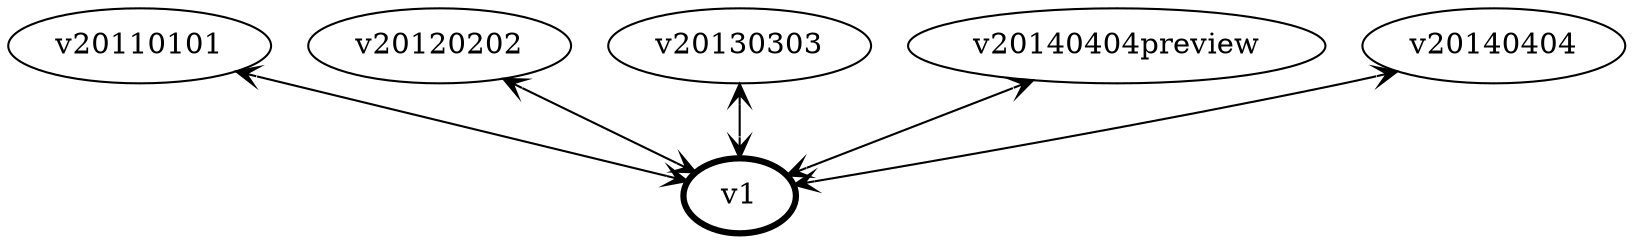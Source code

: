 graph G {
    subgraph apiVersions {
        rank=same;
        label="API Versions";
        labelloc=t

        node [shape=ellipse, group=api];
        v20110101;
        v20120202;
        v20130303;
        v20140404preview;
        v20140404;
    }

    node [shape=ellipse, penwidth=3];
    v1;

    edge [arrowhead=vee, arrowtail=vee, dir=both];
    v20110101 -- v1;
    v20120202 -- v1;
    v20130303 -- v1;
    v20140404preview -- v1;
    v20140404 -- v1;
}
